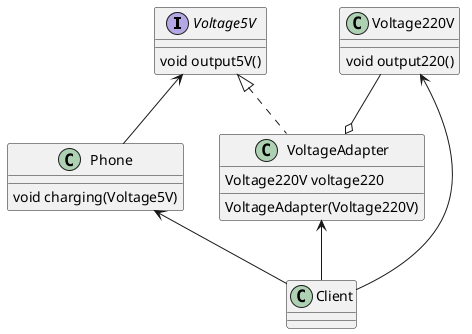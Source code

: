 @startuml

interface Voltage5V
Voltage5V : void output5V()
class Voltage220V
Voltage220V : void output220()
class Phone
Phone : void charging(Voltage5V)
Voltage5V <-- Phone
class Client
Phone <-- Client
VoltageAdapter <-- Client
Voltage220V <-- Client

class VoltageAdapter
VoltageAdapter : Voltage220V voltage220
VoltageAdapter : VoltageAdapter(Voltage220V)
Voltage220V --o VoltageAdapter
Voltage5V <|.. VoltageAdapter

@enduml